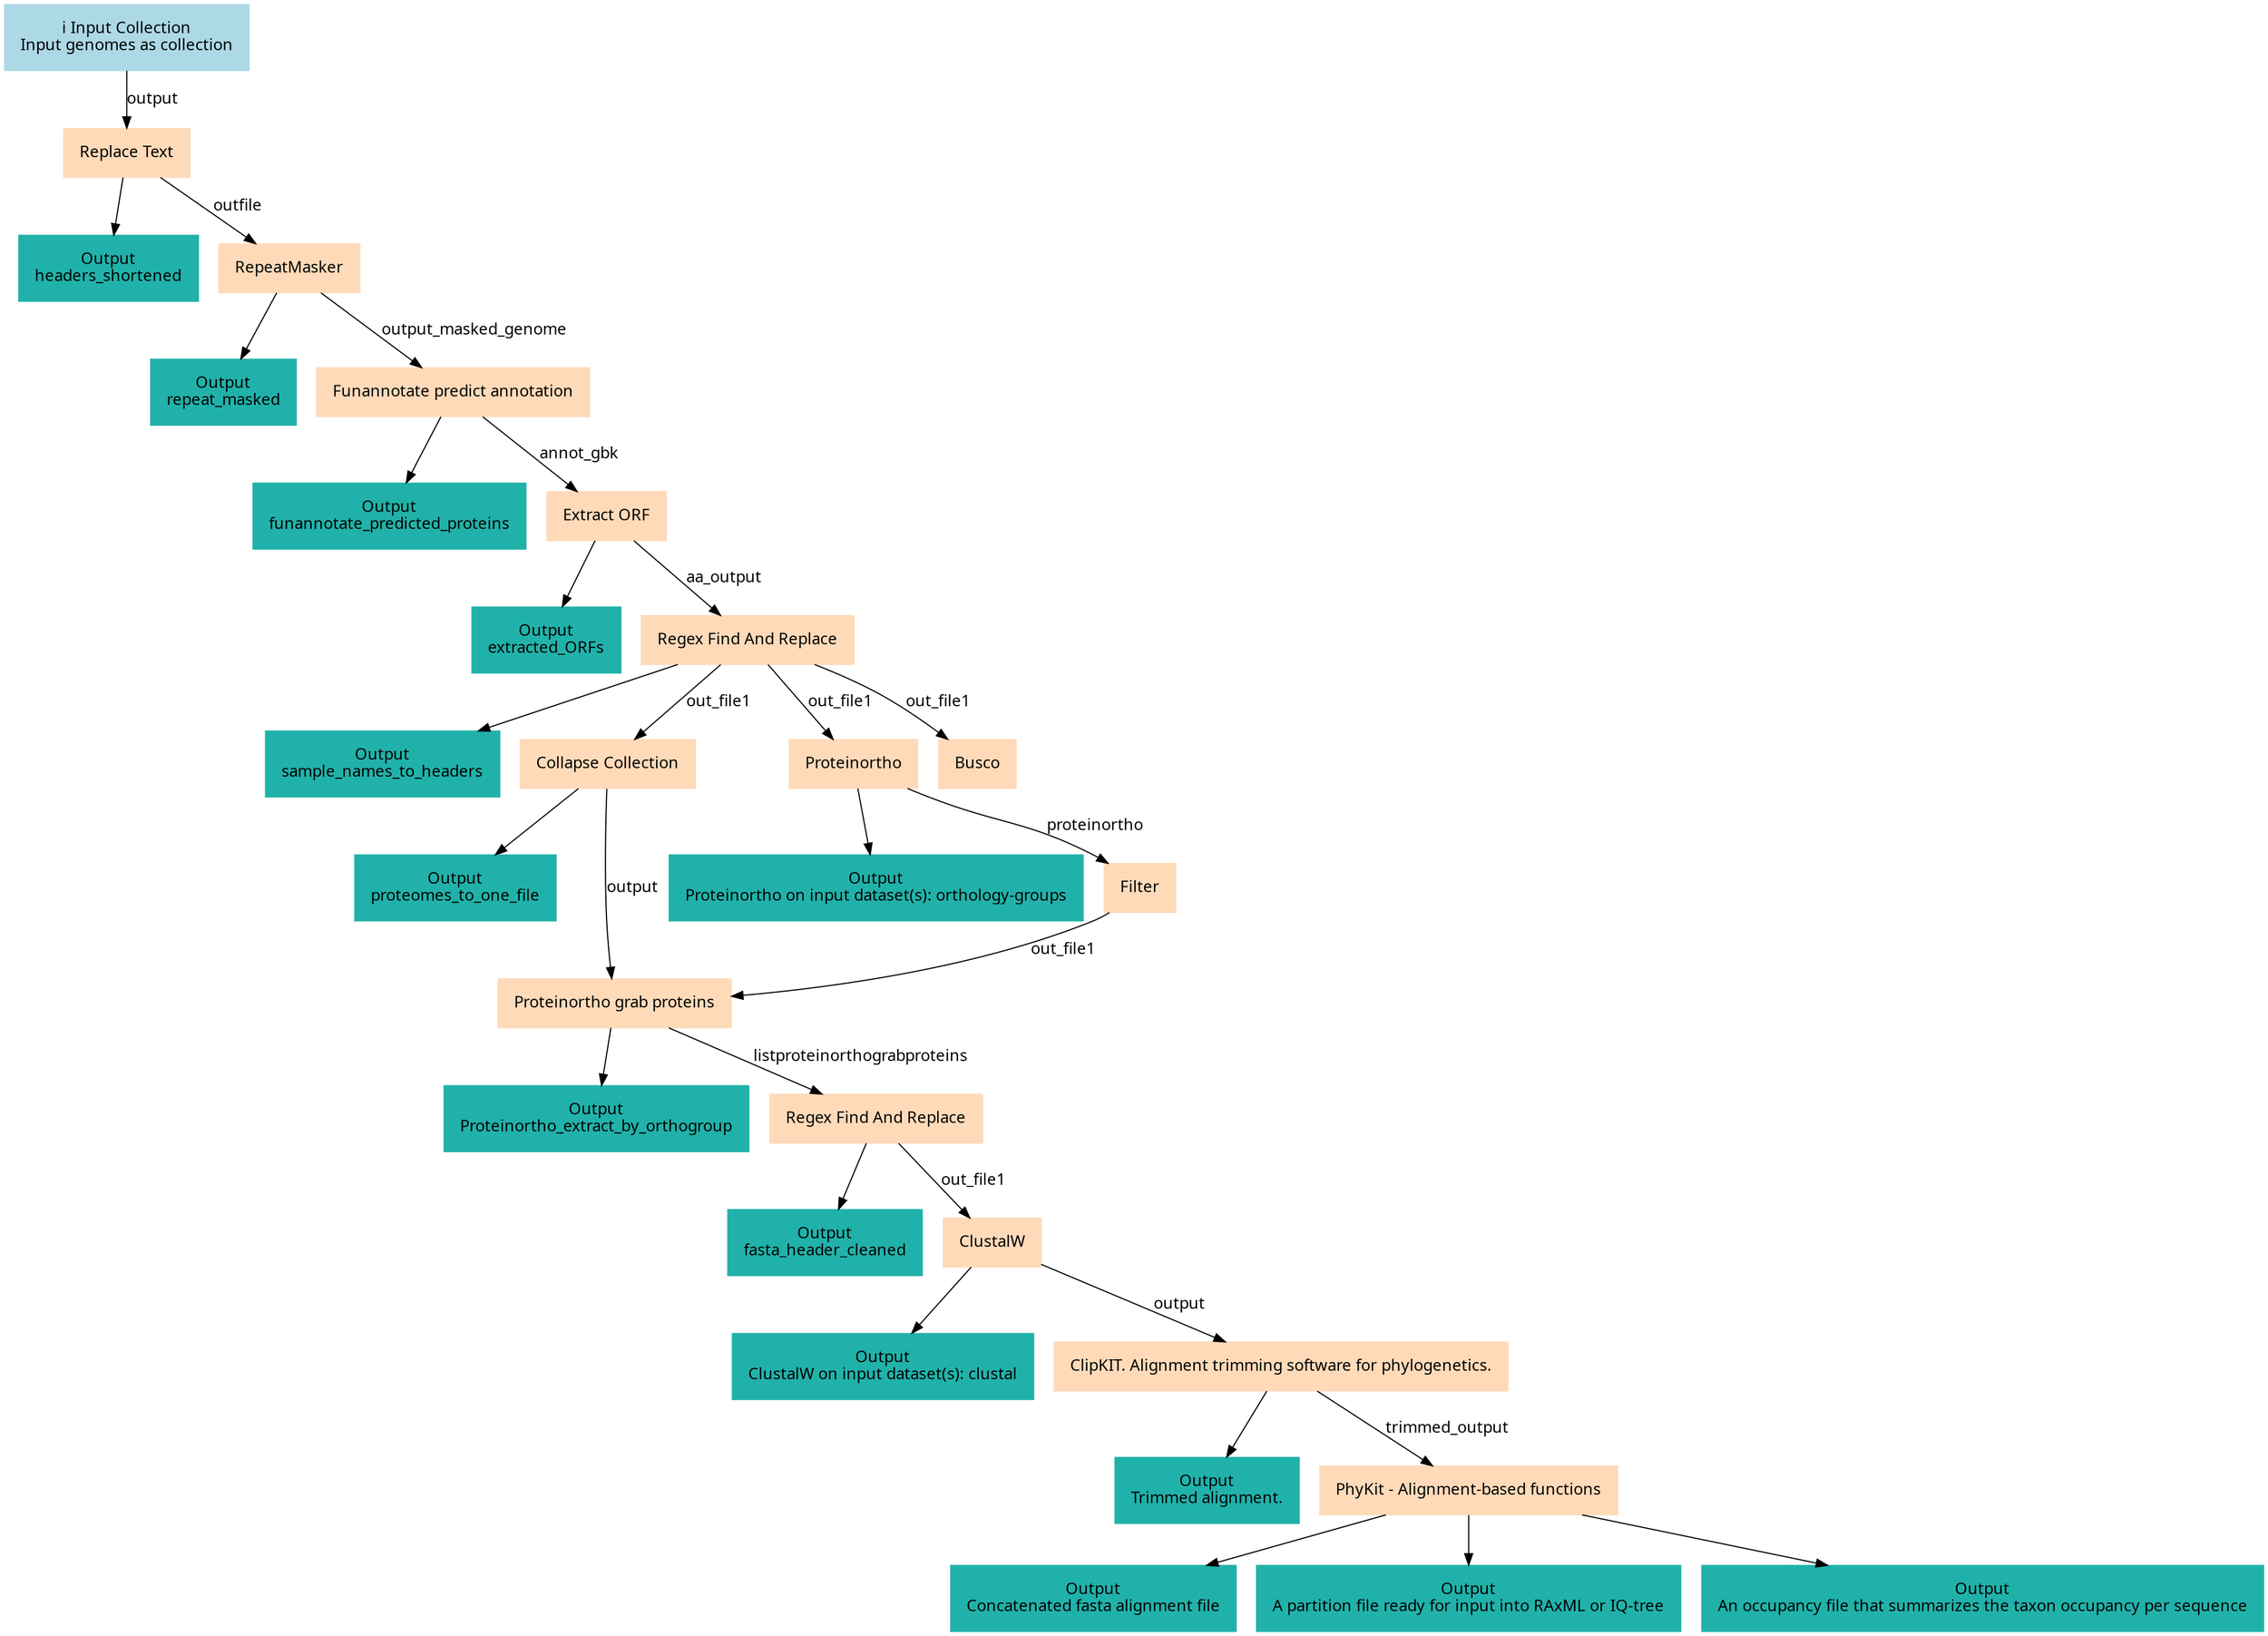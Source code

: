 digraph main {
  node [fontname="Atkinson Hyperlegible", shape=box, color=white,style=filled,color=peachpuff,margin="0.2,0.2"];
  edge [fontname="Atkinson Hyperlegible"];
  0[color=lightblue,label="ℹ️ Input Collection\nInput genomes as collection"]
  1[label="Replace Text"]
  0 -> 1 [label="output"]
  k6a2d3fcdb5574440910db4c537feef20[color=lightseagreen,label="Output\nheaders_shortened"]
  1 -> k6a2d3fcdb5574440910db4c537feef20
  2[label="RepeatMasker"]
  1 -> 2 [label="outfile"]
  k1db6607a343a4a619a3b43101eb8223b[color=lightseagreen,label="Output\nrepeat_masked"]
  2 -> k1db6607a343a4a619a3b43101eb8223b
  3[label="Funannotate predict annotation"]
  2 -> 3 [label="output_masked_genome"]
  k642c1c0982f44ef4bd53d14a583044e2[color=lightseagreen,label="Output\nfunannotate_predicted_proteins"]
  3 -> k642c1c0982f44ef4bd53d14a583044e2
  4[label="Extract ORF"]
  3 -> 4 [label="annot_gbk"]
  k07fb8c04990e4bc7b6079c4161b4786d[color=lightseagreen,label="Output\nextracted_ORFs"]
  4 -> k07fb8c04990e4bc7b6079c4161b4786d
  5[label="Regex Find And Replace"]
  4 -> 5 [label="aa_output"]
  k8dc378a8d48542df83226cf8230257a0[color=lightseagreen,label="Output\nsample_names_to_headers"]
  5 -> k8dc378a8d48542df83226cf8230257a0
  6[label="Collapse Collection"]
  5 -> 6 [label="out_file1"]
  ke9a554594a2c42388494e99ec67307ea[color=lightseagreen,label="Output\nproteomes_to_one_file"]
  6 -> ke9a554594a2c42388494e99ec67307ea
  7[label="Proteinortho"]
  5 -> 7 [label="out_file1"]
  kee688b7a2a9e4480a27adb8cf795b635[color=lightseagreen,label="Output\nProteinortho on input dataset(s): orthology-groups"]
  7 -> kee688b7a2a9e4480a27adb8cf795b635
  8[label="Busco"]
  5 -> 8 [label="out_file1"]
  9[label="Filter"]
  7 -> 9 [label="proteinortho"]
  10[label="Proteinortho grab proteins"]
  6 -> 10 [label="output"]
  9 -> 10 [label="out_file1"]
  k8625e8b1e3af4afabf851a3258cbbfb2[color=lightseagreen,label="Output\nProteinortho_extract_by_orthogroup"]
  10 -> k8625e8b1e3af4afabf851a3258cbbfb2
  11[label="Regex Find And Replace"]
  10 -> 11 [label="listproteinorthograbproteins"]
  kb072d32ef7254833af0b74f4df526d9a[color=lightseagreen,label="Output\nfasta_header_cleaned"]
  11 -> kb072d32ef7254833af0b74f4df526d9a
  12[label="ClustalW"]
  11 -> 12 [label="out_file1"]
  kf704b4b2521443938a856274bda27c8c[color=lightseagreen,label="Output\nClustalW on input dataset(s): clustal"]
  12 -> kf704b4b2521443938a856274bda27c8c
  13[label="ClipKIT. Alignment trimming software for phylogenetics."]
  12 -> 13 [label="output"]
  k37092981191a44138f6051802dd95f9c[color=lightseagreen,label="Output\nTrimmed alignment."]
  13 -> k37092981191a44138f6051802dd95f9c
  14[label="PhyKit - Alignment-based functions"]
  13 -> 14 [label="trimmed_output"]
  k09ad25e3cd684fb49c573e79212b8e01[color=lightseagreen,label="Output\nConcatenated fasta alignment file"]
  14 -> k09ad25e3cd684fb49c573e79212b8e01
  k1d546e4c7e3c499d870c4846feb7a46d[color=lightseagreen,label="Output\nA partition file ready for input into RAxML or IQ-tree"]
  14 -> k1d546e4c7e3c499d870c4846feb7a46d
  k26846814d43a4ce79f26cfb70f184dce[color=lightseagreen,label="Output\nAn occupancy file that summarizes the taxon occupancy per sequence"]
  14 -> k26846814d43a4ce79f26cfb70f184dce
}